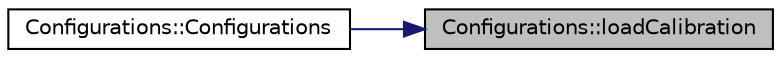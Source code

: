 digraph "Configurations::loadCalibration"
{
 // LATEX_PDF_SIZE
  edge [fontname="Helvetica",fontsize="10",labelfontname="Helvetica",labelfontsize="10"];
  node [fontname="Helvetica",fontsize="10",shape=record];
  rankdir="RL";
  Node1 [label="Configurations::loadCalibration",height=0.2,width=0.4,color="black", fillcolor="grey75", style="filled", fontcolor="black",tooltip=" "];
  Node1 -> Node2 [dir="back",color="midnightblue",fontsize="10",style="solid",fontname="Helvetica"];
  Node2 [label="Configurations::Configurations",height=0.2,width=0.4,color="black", fillcolor="white", style="filled",URL="$classConfigurations.html#ae8bdd24e3f76262c0aa3518ceabc4731",tooltip=" "];
}
